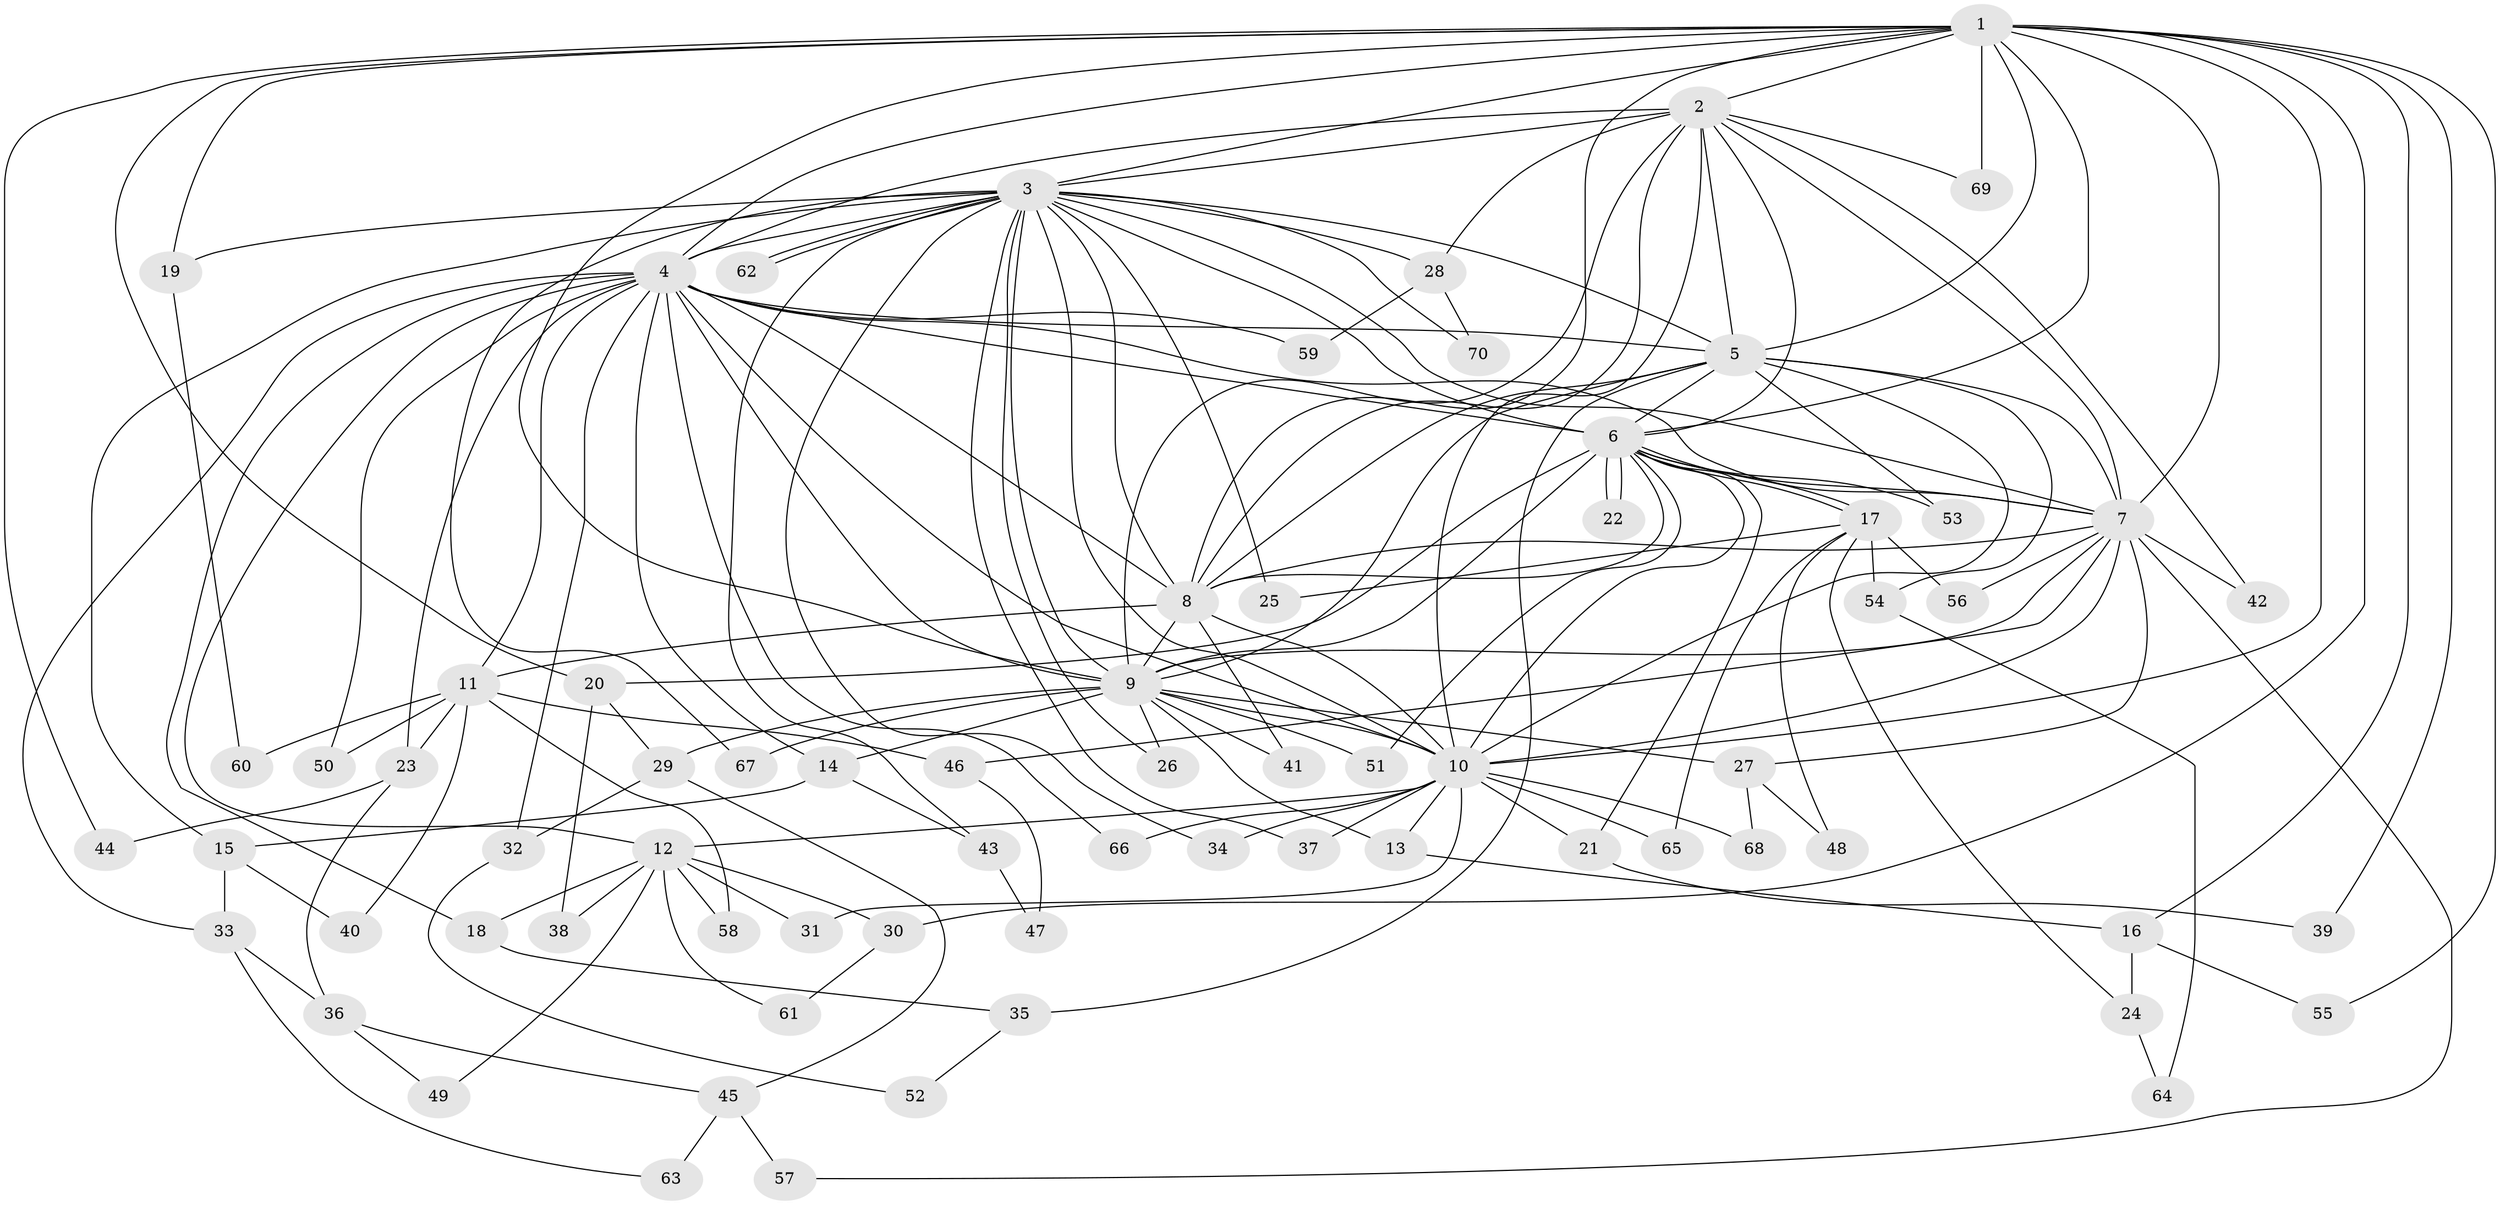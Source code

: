 // Generated by graph-tools (version 1.1) at 2025/34/03/09/25 02:34:57]
// undirected, 70 vertices, 165 edges
graph export_dot {
graph [start="1"]
  node [color=gray90,style=filled];
  1;
  2;
  3;
  4;
  5;
  6;
  7;
  8;
  9;
  10;
  11;
  12;
  13;
  14;
  15;
  16;
  17;
  18;
  19;
  20;
  21;
  22;
  23;
  24;
  25;
  26;
  27;
  28;
  29;
  30;
  31;
  32;
  33;
  34;
  35;
  36;
  37;
  38;
  39;
  40;
  41;
  42;
  43;
  44;
  45;
  46;
  47;
  48;
  49;
  50;
  51;
  52;
  53;
  54;
  55;
  56;
  57;
  58;
  59;
  60;
  61;
  62;
  63;
  64;
  65;
  66;
  67;
  68;
  69;
  70;
  1 -- 2;
  1 -- 3;
  1 -- 4;
  1 -- 5;
  1 -- 6;
  1 -- 7;
  1 -- 8;
  1 -- 9;
  1 -- 10;
  1 -- 16;
  1 -- 19;
  1 -- 20;
  1 -- 30;
  1 -- 39;
  1 -- 44;
  1 -- 55;
  1 -- 69;
  2 -- 3;
  2 -- 4;
  2 -- 5;
  2 -- 6;
  2 -- 7;
  2 -- 8;
  2 -- 9;
  2 -- 10;
  2 -- 28;
  2 -- 42;
  2 -- 69;
  3 -- 4;
  3 -- 5;
  3 -- 6;
  3 -- 7;
  3 -- 8;
  3 -- 9;
  3 -- 10;
  3 -- 15;
  3 -- 19;
  3 -- 25;
  3 -- 26;
  3 -- 28;
  3 -- 34;
  3 -- 37;
  3 -- 43;
  3 -- 62;
  3 -- 62;
  3 -- 67;
  3 -- 70;
  4 -- 5;
  4 -- 6;
  4 -- 7;
  4 -- 8;
  4 -- 9;
  4 -- 10;
  4 -- 11;
  4 -- 12;
  4 -- 14;
  4 -- 18;
  4 -- 23;
  4 -- 32;
  4 -- 33;
  4 -- 50;
  4 -- 59;
  4 -- 66;
  5 -- 6;
  5 -- 7;
  5 -- 8;
  5 -- 9;
  5 -- 10;
  5 -- 35;
  5 -- 53;
  5 -- 54;
  6 -- 7;
  6 -- 8;
  6 -- 9;
  6 -- 10;
  6 -- 17;
  6 -- 17;
  6 -- 20;
  6 -- 21;
  6 -- 22;
  6 -- 22;
  6 -- 51;
  6 -- 53;
  7 -- 8;
  7 -- 9;
  7 -- 10;
  7 -- 27;
  7 -- 42;
  7 -- 46;
  7 -- 56;
  7 -- 57;
  8 -- 9;
  8 -- 10;
  8 -- 11;
  8 -- 41;
  9 -- 10;
  9 -- 13;
  9 -- 14;
  9 -- 26;
  9 -- 27;
  9 -- 29;
  9 -- 41;
  9 -- 51;
  9 -- 67;
  10 -- 12;
  10 -- 13;
  10 -- 21;
  10 -- 31;
  10 -- 34;
  10 -- 37;
  10 -- 65;
  10 -- 66;
  10 -- 68;
  11 -- 23;
  11 -- 40;
  11 -- 46;
  11 -- 50;
  11 -- 58;
  11 -- 60;
  12 -- 18;
  12 -- 30;
  12 -- 31;
  12 -- 38;
  12 -- 49;
  12 -- 58;
  12 -- 61;
  13 -- 16;
  14 -- 15;
  14 -- 43;
  15 -- 33;
  15 -- 40;
  16 -- 24;
  16 -- 55;
  17 -- 24;
  17 -- 25;
  17 -- 48;
  17 -- 54;
  17 -- 56;
  17 -- 65;
  18 -- 35;
  19 -- 60;
  20 -- 29;
  20 -- 38;
  21 -- 39;
  23 -- 36;
  23 -- 44;
  24 -- 64;
  27 -- 48;
  27 -- 68;
  28 -- 59;
  28 -- 70;
  29 -- 32;
  29 -- 45;
  30 -- 61;
  32 -- 52;
  33 -- 36;
  33 -- 63;
  35 -- 52;
  36 -- 45;
  36 -- 49;
  43 -- 47;
  45 -- 57;
  45 -- 63;
  46 -- 47;
  54 -- 64;
}
